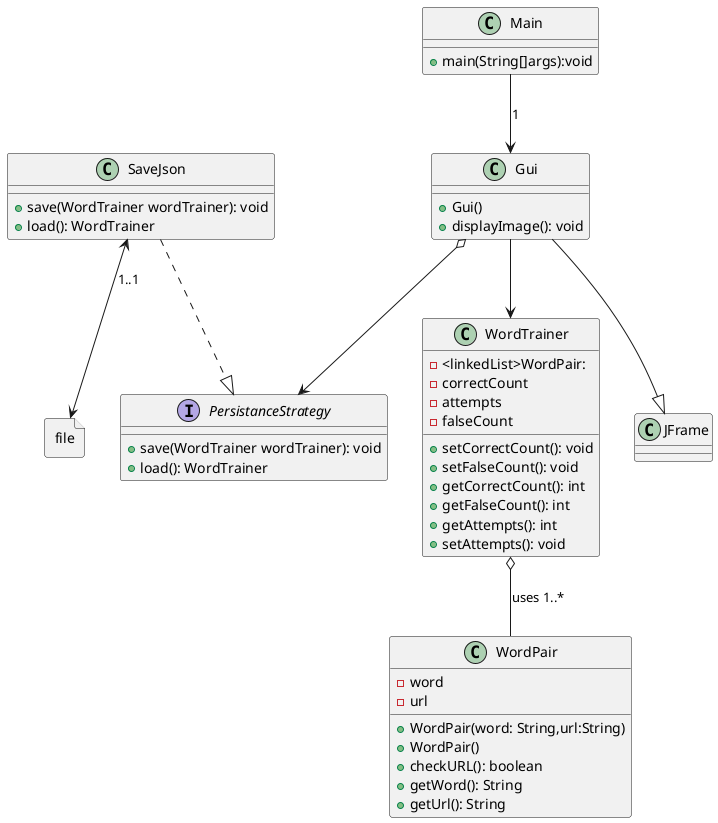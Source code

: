 @startuml
'https://plantuml.com/sequence-diagram

class Main{
    +main(String[]args):void
}
class WordTrainer {
    -<linkedList>WordPair:
    -correctCount
    -attempts
    -falseCount

    + setCorrectCount(): void
        + setFalseCount(): void
        + getCorrectCount(): int
        + getFalseCount(): int
        + getAttempts(): int
        + setAttempts(): void
}

class WordPair {
    - word
    - url
    +WordPair(word: String,url:String)
    +WordPair()
    +checkURL(): boolean
    + getWord(): String
    + getUrl(): String



}

class Gui {

    + Gui()
    + displayImage(): void


}
class JFrame{
}
interface PersistanceStrategy{
    +save(WordTrainer wordTrainer): void
    +load(): WordTrainer
}
class SaveJson{
    +save(WordTrainer wordTrainer): void
    +load(): WordTrainer
}

file file{

}

WordTrainer o-- WordPair: uses 1..*
Gui --> WordTrainer
Gui o--> PersistanceStrategy
SaveJson <--> file:1..1
Main --> Gui: 1
SaveJson ..|> PersistanceStrategy
Gui --|> JFrame


@enduml
